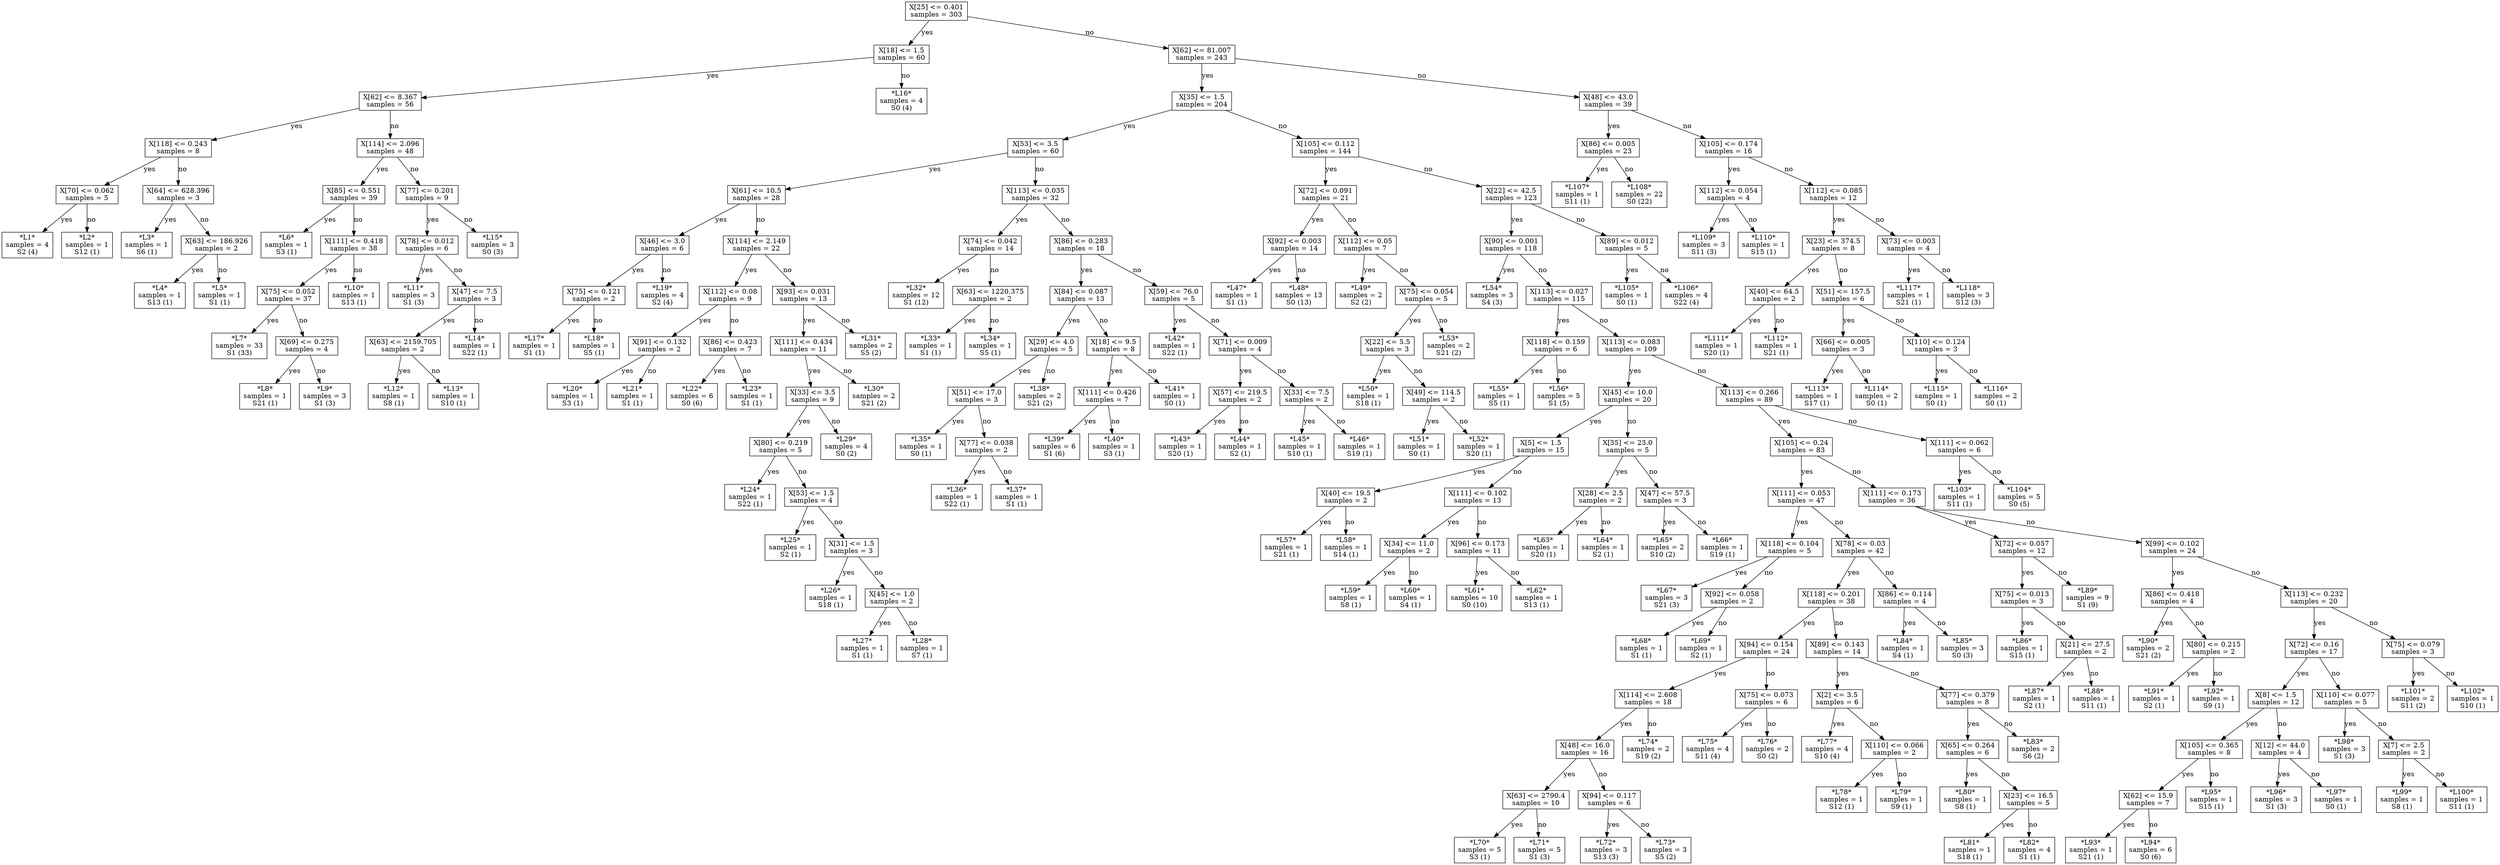 digraph Tree {
node [shape=box] ;
0 [label="X[25] <= 0.401\nsamples = 303\n"] ;
1 [label="X[18] <= 1.5\nsamples = 60\n"] ;
0 -> 1 [label="yes"];
2 [label="X[62] <= 8.367\nsamples = 56\n"] ;
1 -> 2 [label="yes"];
3 [label="X[118] <= 0.243\nsamples = 8\n"] ;
2 -> 3 [label="yes"];
4 [label="X[70] <= 0.062\nsamples = 5\n"] ;
3 -> 4 [label="yes"];
5 [label="*L1*\nsamples = 4\nS2 (4)\n"] ;
4 -> 5 [label="yes"];
6 [label="*L2*\nsamples = 1\nS12 (1)\n"] ;
4 -> 6 [label="no"];
7 [label="X[64] <= 628.396\nsamples = 3\n"] ;
3 -> 7 [label="no"];
8 [label="*L3*\nsamples = 1\nS6 (1)\n"] ;
7 -> 8 [label="yes"];
9 [label="X[63] <= 186.926\nsamples = 2\n"] ;
7 -> 9 [label="no"];
10 [label="*L4*\nsamples = 1\nS13 (1)\n"] ;
9 -> 10 [label="yes"];
11 [label="*L5*\nsamples = 1\nS1 (1)\n"] ;
9 -> 11 [label="no"];
12 [label="X[114] <= 2.096\nsamples = 48\n"] ;
2 -> 12 [label="no"];
13 [label="X[85] <= 0.551\nsamples = 39\n"] ;
12 -> 13 [label="yes"];
14 [label="*L6*\nsamples = 1\nS3 (1)\n"] ;
13 -> 14 [label="yes"];
15 [label="X[111] <= 0.418\nsamples = 38\n"] ;
13 -> 15 [label="no"];
16 [label="X[75] <= 0.052\nsamples = 37\n"] ;
15 -> 16 [label="yes"];
17 [label="*L7*\nsamples = 33\nS1 (33)\n"] ;
16 -> 17 [label="yes"];
18 [label="X[69] <= 0.275\nsamples = 4\n"] ;
16 -> 18 [label="no"];
19 [label="*L8*\nsamples = 1\nS21 (1)\n"] ;
18 -> 19 [label="yes"];
20 [label="*L9*\nsamples = 3\nS1 (3)\n"] ;
18 -> 20 [label="no"];
21 [label="*L10*\nsamples = 1\nS13 (1)\n"] ;
15 -> 21 [label="no"];
22 [label="X[77] <= 0.201\nsamples = 9\n"] ;
12 -> 22 [label="no"];
23 [label="X[78] <= 0.012\nsamples = 6\n"] ;
22 -> 23 [label="yes"];
24 [label="*L11*\nsamples = 3\nS1 (3)\n"] ;
23 -> 24 [label="yes"];
25 [label="X[47] <= 7.5\nsamples = 3\n"] ;
23 -> 25 [label="no"];
26 [label="X[63] <= 2159.705\nsamples = 2\n"] ;
25 -> 26 [label="yes"];
27 [label="*L12*\nsamples = 1\nS8 (1)\n"] ;
26 -> 27 [label="yes"];
28 [label="*L13*\nsamples = 1\nS10 (1)\n"] ;
26 -> 28 [label="no"];
29 [label="*L14*\nsamples = 1\nS22 (1)\n"] ;
25 -> 29 [label="no"];
30 [label="*L15*\nsamples = 3\nS0 (3)\n"] ;
22 -> 30 [label="no"];
31 [label="*L16*\nsamples = 4\nS0 (4)\n"] ;
1 -> 31 [label="no"];
32 [label="X[62] <= 81.007\nsamples = 243\n"] ;
0 -> 32 [label="no"];
33 [label="X[35] <= 1.5\nsamples = 204\n"] ;
32 -> 33 [label="yes"];
34 [label="X[53] <= 3.5\nsamples = 60\n"] ;
33 -> 34 [label="yes"];
35 [label="X[61] <= 10.5\nsamples = 28\n"] ;
34 -> 35 [label="yes"];
36 [label="X[46] <= 3.0\nsamples = 6\n"] ;
35 -> 36 [label="yes"];
37 [label="X[75] <= 0.121\nsamples = 2\n"] ;
36 -> 37 [label="yes"];
38 [label="*L17*\nsamples = 1\nS1 (1)\n"] ;
37 -> 38 [label="yes"];
39 [label="*L18*\nsamples = 1\nS5 (1)\n"] ;
37 -> 39 [label="no"];
40 [label="*L19*\nsamples = 4\nS2 (4)\n"] ;
36 -> 40 [label="no"];
41 [label="X[114] <= 2.149\nsamples = 22\n"] ;
35 -> 41 [label="no"];
42 [label="X[112] <= 0.08\nsamples = 9\n"] ;
41 -> 42 [label="yes"];
43 [label="X[91] <= 0.132\nsamples = 2\n"] ;
42 -> 43 [label="yes"];
44 [label="*L20*\nsamples = 1\nS3 (1)\n"] ;
43 -> 44 [label="yes"];
45 [label="*L21*\nsamples = 1\nS1 (1)\n"] ;
43 -> 45 [label="no"];
46 [label="X[86] <= 0.423\nsamples = 7\n"] ;
42 -> 46 [label="no"];
47 [label="*L22*\nsamples = 6\nS0 (6)\n"] ;
46 -> 47 [label="yes"];
48 [label="*L23*\nsamples = 1\nS1 (1)\n"] ;
46 -> 48 [label="no"];
49 [label="X[93] <= 0.031\nsamples = 13\n"] ;
41 -> 49 [label="no"];
50 [label="X[111] <= 0.434\nsamples = 11\n"] ;
49 -> 50 [label="yes"];
51 [label="X[33] <= 3.5\nsamples = 9\n"] ;
50 -> 51 [label="yes"];
52 [label="X[80] <= 0.219\nsamples = 5\n"] ;
51 -> 52 [label="yes"];
53 [label="*L24*\nsamples = 1\nS22 (1)\n"] ;
52 -> 53 [label="yes"];
54 [label="X[53] <= 1.5\nsamples = 4\n"] ;
52 -> 54 [label="no"];
55 [label="*L25*\nsamples = 1\nS2 (1)\n"] ;
54 -> 55 [label="yes"];
56 [label="X[31] <= 1.5\nsamples = 3\n"] ;
54 -> 56 [label="no"];
57 [label="*L26*\nsamples = 1\nS18 (1)\n"] ;
56 -> 57 [label="yes"];
58 [label="X[45] <= 1.0\nsamples = 2\n"] ;
56 -> 58 [label="no"];
59 [label="*L27*\nsamples = 1\nS1 (1)\n"] ;
58 -> 59 [label="yes"];
60 [label="*L28*\nsamples = 1\nS7 (1)\n"] ;
58 -> 60 [label="no"];
61 [label="*L29*\nsamples = 4\nS0 (2)\n"] ;
51 -> 61 [label="no"];
62 [label="*L30*\nsamples = 2\nS21 (2)\n"] ;
50 -> 62 [label="no"];
63 [label="*L31*\nsamples = 2\nS5 (2)\n"] ;
49 -> 63 [label="no"];
64 [label="X[113] <= 0.035\nsamples = 32\n"] ;
34 -> 64 [label="no"];
65 [label="X[74] <= 0.042\nsamples = 14\n"] ;
64 -> 65 [label="yes"];
66 [label="*L32*\nsamples = 12\nS1 (12)\n"] ;
65 -> 66 [label="yes"];
67 [label="X[63] <= 1220.375\nsamples = 2\n"] ;
65 -> 67 [label="no"];
68 [label="*L33*\nsamples = 1\nS1 (1)\n"] ;
67 -> 68 [label="yes"];
69 [label="*L34*\nsamples = 1\nS5 (1)\n"] ;
67 -> 69 [label="no"];
70 [label="X[86] <= 0.283\nsamples = 18\n"] ;
64 -> 70 [label="no"];
71 [label="X[84] <= 0.087\nsamples = 13\n"] ;
70 -> 71 [label="yes"];
72 [label="X[29] <= 4.0\nsamples = 5\n"] ;
71 -> 72 [label="yes"];
73 [label="X[51] <= 17.0\nsamples = 3\n"] ;
72 -> 73 [label="yes"];
74 [label="*L35*\nsamples = 1\nS0 (1)\n"] ;
73 -> 74 [label="yes"];
75 [label="X[77] <= 0.038\nsamples = 2\n"] ;
73 -> 75 [label="no"];
76 [label="*L36*\nsamples = 1\nS22 (1)\n"] ;
75 -> 76 [label="yes"];
77 [label="*L37*\nsamples = 1\nS1 (1)\n"] ;
75 -> 77 [label="no"];
78 [label="*L38*\nsamples = 2\nS21 (2)\n"] ;
72 -> 78 [label="no"];
79 [label="X[18] <= 9.5\nsamples = 8\n"] ;
71 -> 79 [label="no"];
80 [label="X[111] <= 0.426\nsamples = 7\n"] ;
79 -> 80 [label="yes"];
81 [label="*L39*\nsamples = 6\nS1 (6)\n"] ;
80 -> 81 [label="yes"];
82 [label="*L40*\nsamples = 1\nS3 (1)\n"] ;
80 -> 82 [label="no"];
83 [label="*L41*\nsamples = 1\nS0 (1)\n"] ;
79 -> 83 [label="no"];
84 [label="X[59] <= 76.0\nsamples = 5\n"] ;
70 -> 84 [label="no"];
85 [label="*L42*\nsamples = 1\nS22 (1)\n"] ;
84 -> 85 [label="yes"];
86 [label="X[71] <= 0.009\nsamples = 4\n"] ;
84 -> 86 [label="no"];
87 [label="X[57] <= 219.5\nsamples = 2\n"] ;
86 -> 87 [label="yes"];
88 [label="*L43*\nsamples = 1\nS20 (1)\n"] ;
87 -> 88 [label="yes"];
89 [label="*L44*\nsamples = 1\nS2 (1)\n"] ;
87 -> 89 [label="no"];
90 [label="X[33] <= 7.5\nsamples = 2\n"] ;
86 -> 90 [label="no"];
91 [label="*L45*\nsamples = 1\nS10 (1)\n"] ;
90 -> 91 [label="yes"];
92 [label="*L46*\nsamples = 1\nS19 (1)\n"] ;
90 -> 92 [label="no"];
93 [label="X[105] <= 0.112\nsamples = 144\n"] ;
33 -> 93 [label="no"];
94 [label="X[72] <= 0.091\nsamples = 21\n"] ;
93 -> 94 [label="yes"];
95 [label="X[92] <= 0.003\nsamples = 14\n"] ;
94 -> 95 [label="yes"];
96 [label="*L47*\nsamples = 1\nS1 (1)\n"] ;
95 -> 96 [label="yes"];
97 [label="*L48*\nsamples = 13\nS0 (13)\n"] ;
95 -> 97 [label="no"];
98 [label="X[112] <= 0.05\nsamples = 7\n"] ;
94 -> 98 [label="no"];
99 [label="*L49*\nsamples = 2\nS2 (2)\n"] ;
98 -> 99 [label="yes"];
100 [label="X[75] <= 0.054\nsamples = 5\n"] ;
98 -> 100 [label="no"];
101 [label="X[22] <= 5.5\nsamples = 3\n"] ;
100 -> 101 [label="yes"];
102 [label="*L50*\nsamples = 1\nS18 (1)\n"] ;
101 -> 102 [label="yes"];
103 [label="X[49] <= 114.5\nsamples = 2\n"] ;
101 -> 103 [label="no"];
104 [label="*L51*\nsamples = 1\nS0 (1)\n"] ;
103 -> 104 [label="yes"];
105 [label="*L52*\nsamples = 1\nS20 (1)\n"] ;
103 -> 105 [label="no"];
106 [label="*L53*\nsamples = 2\nS21 (2)\n"] ;
100 -> 106 [label="no"];
107 [label="X[22] <= 42.5\nsamples = 123\n"] ;
93 -> 107 [label="no"];
108 [label="X[90] <= 0.001\nsamples = 118\n"] ;
107 -> 108 [label="yes"];
109 [label="*L54*\nsamples = 3\nS4 (3)\n"] ;
108 -> 109 [label="yes"];
110 [label="X[113] <= 0.027\nsamples = 115\n"] ;
108 -> 110 [label="no"];
111 [label="X[118] <= 0.159\nsamples = 6\n"] ;
110 -> 111 [label="yes"];
112 [label="*L55*\nsamples = 1\nS5 (1)\n"] ;
111 -> 112 [label="yes"];
113 [label="*L56*\nsamples = 5\nS1 (5)\n"] ;
111 -> 113 [label="no"];
114 [label="X[113] <= 0.083\nsamples = 109\n"] ;
110 -> 114 [label="no"];
115 [label="X[45] <= 10.0\nsamples = 20\n"] ;
114 -> 115 [label="yes"];
116 [label="X[5] <= 1.5\nsamples = 15\n"] ;
115 -> 116 [label="yes"];
117 [label="X[40] <= 19.5\nsamples = 2\n"] ;
116 -> 117 [label="yes"];
118 [label="*L57*\nsamples = 1\nS21 (1)\n"] ;
117 -> 118 [label="yes"];
119 [label="*L58*\nsamples = 1\nS14 (1)\n"] ;
117 -> 119 [label="no"];
120 [label="X[111] <= 0.102\nsamples = 13\n"] ;
116 -> 120 [label="no"];
121 [label="X[34] <= 11.0\nsamples = 2\n"] ;
120 -> 121 [label="yes"];
122 [label="*L59*\nsamples = 1\nS8 (1)\n"] ;
121 -> 122 [label="yes"];
123 [label="*L60*\nsamples = 1\nS4 (1)\n"] ;
121 -> 123 [label="no"];
124 [label="X[96] <= 0.173\nsamples = 11\n"] ;
120 -> 124 [label="no"];
125 [label="*L61*\nsamples = 10\nS0 (10)\n"] ;
124 -> 125 [label="yes"];
126 [label="*L62*\nsamples = 1\nS13 (1)\n"] ;
124 -> 126 [label="no"];
127 [label="X[35] <= 23.0\nsamples = 5\n"] ;
115 -> 127 [label="no"];
128 [label="X[28] <= 2.5\nsamples = 2\n"] ;
127 -> 128 [label="yes"];
129 [label="*L63*\nsamples = 1\nS20 (1)\n"] ;
128 -> 129 [label="yes"];
130 [label="*L64*\nsamples = 1\nS2 (1)\n"] ;
128 -> 130 [label="no"];
131 [label="X[47] <= 57.5\nsamples = 3\n"] ;
127 -> 131 [label="no"];
132 [label="*L65*\nsamples = 2\nS10 (2)\n"] ;
131 -> 132 [label="yes"];
133 [label="*L66*\nsamples = 1\nS19 (1)\n"] ;
131 -> 133 [label="no"];
134 [label="X[113] <= 0.266\nsamples = 89\n"] ;
114 -> 134 [label="no"];
135 [label="X[105] <= 0.24\nsamples = 83\n"] ;
134 -> 135 [label="yes"];
136 [label="X[111] <= 0.053\nsamples = 47\n"] ;
135 -> 136 [label="yes"];
137 [label="X[118] <= 0.104\nsamples = 5\n"] ;
136 -> 137 [label="yes"];
138 [label="*L67*\nsamples = 3\nS21 (3)\n"] ;
137 -> 138 [label="yes"];
139 [label="X[92] <= 0.058\nsamples = 2\n"] ;
137 -> 139 [label="no"];
140 [label="*L68*\nsamples = 1\nS1 (1)\n"] ;
139 -> 140 [label="yes"];
141 [label="*L69*\nsamples = 1\nS2 (1)\n"] ;
139 -> 141 [label="no"];
142 [label="X[78] <= 0.03\nsamples = 42\n"] ;
136 -> 142 [label="no"];
143 [label="X[118] <= 0.201\nsamples = 38\n"] ;
142 -> 143 [label="yes"];
144 [label="X[94] <= 0.154\nsamples = 24\n"] ;
143 -> 144 [label="yes"];
145 [label="X[114] <= 2.608\nsamples = 18\n"] ;
144 -> 145 [label="yes"];
146 [label="X[48] <= 16.0\nsamples = 16\n"] ;
145 -> 146 [label="yes"];
147 [label="X[63] <= 2790.4\nsamples = 10\n"] ;
146 -> 147 [label="yes"];
148 [label="*L70*\nsamples = 5\nS3 (1)\n"] ;
147 -> 148 [label="yes"];
149 [label="*L71*\nsamples = 5\nS1 (3)\n"] ;
147 -> 149 [label="no"];
150 [label="X[94] <= 0.117\nsamples = 6\n"] ;
146 -> 150 [label="no"];
151 [label="*L72*\nsamples = 3\nS13 (3)\n"] ;
150 -> 151 [label="yes"];
152 [label="*L73*\nsamples = 3\nS5 (2)\n"] ;
150 -> 152 [label="no"];
153 [label="*L74*\nsamples = 2\nS19 (2)\n"] ;
145 -> 153 [label="no"];
154 [label="X[75] <= 0.073\nsamples = 6\n"] ;
144 -> 154 [label="no"];
155 [label="*L75*\nsamples = 4\nS11 (4)\n"] ;
154 -> 155 [label="yes"];
156 [label="*L76*\nsamples = 2\nS0 (2)\n"] ;
154 -> 156 [label="no"];
157 [label="X[89] <= 0.143\nsamples = 14\n"] ;
143 -> 157 [label="no"];
158 [label="X[2] <= 3.5\nsamples = 6\n"] ;
157 -> 158 [label="yes"];
159 [label="*L77*\nsamples = 4\nS10 (4)\n"] ;
158 -> 159 [label="yes"];
160 [label="X[110] <= 0.066\nsamples = 2\n"] ;
158 -> 160 [label="no"];
161 [label="*L78*\nsamples = 1\nS12 (1)\n"] ;
160 -> 161 [label="yes"];
162 [label="*L79*\nsamples = 1\nS9 (1)\n"] ;
160 -> 162 [label="no"];
163 [label="X[77] <= 0.379\nsamples = 8\n"] ;
157 -> 163 [label="no"];
164 [label="X[65] <= 0.264\nsamples = 6\n"] ;
163 -> 164 [label="yes"];
165 [label="*L80*\nsamples = 1\nS8 (1)\n"] ;
164 -> 165 [label="yes"];
166 [label="X[23] <= 16.5\nsamples = 5\n"] ;
164 -> 166 [label="no"];
167 [label="*L81*\nsamples = 1\nS18 (1)\n"] ;
166 -> 167 [label="yes"];
168 [label="*L82*\nsamples = 4\nS1 (1)\n"] ;
166 -> 168 [label="no"];
169 [label="*L83*\nsamples = 2\nS6 (2)\n"] ;
163 -> 169 [label="no"];
170 [label="X[86] <= 0.114\nsamples = 4\n"] ;
142 -> 170 [label="no"];
171 [label="*L84*\nsamples = 1\nS4 (1)\n"] ;
170 -> 171 [label="yes"];
172 [label="*L85*\nsamples = 3\nS0 (3)\n"] ;
170 -> 172 [label="no"];
173 [label="X[111] <= 0.173\nsamples = 36\n"] ;
135 -> 173 [label="no"];
174 [label="X[72] <= 0.057\nsamples = 12\n"] ;
173 -> 174 [label="yes"];
175 [label="X[75] <= 0.013\nsamples = 3\n"] ;
174 -> 175 [label="yes"];
176 [label="*L86*\nsamples = 1\nS15 (1)\n"] ;
175 -> 176 [label="yes"];
177 [label="X[21] <= 27.5\nsamples = 2\n"] ;
175 -> 177 [label="no"];
178 [label="*L87*\nsamples = 1\nS2 (1)\n"] ;
177 -> 178 [label="yes"];
179 [label="*L88*\nsamples = 1\nS11 (1)\n"] ;
177 -> 179 [label="no"];
180 [label="*L89*\nsamples = 9\nS1 (9)\n"] ;
174 -> 180 [label="no"];
181 [label="X[99] <= 0.102\nsamples = 24\n"] ;
173 -> 181 [label="no"];
182 [label="X[86] <= 0.418\nsamples = 4\n"] ;
181 -> 182 [label="yes"];
183 [label="*L90*\nsamples = 2\nS21 (2)\n"] ;
182 -> 183 [label="yes"];
184 [label="X[80] <= 0.215\nsamples = 2\n"] ;
182 -> 184 [label="no"];
185 [label="*L91*\nsamples = 1\nS2 (1)\n"] ;
184 -> 185 [label="yes"];
186 [label="*L92*\nsamples = 1\nS9 (1)\n"] ;
184 -> 186 [label="no"];
187 [label="X[113] <= 0.232\nsamples = 20\n"] ;
181 -> 187 [label="no"];
188 [label="X[72] <= 0.16\nsamples = 17\n"] ;
187 -> 188 [label="yes"];
189 [label="X[8] <= 1.5\nsamples = 12\n"] ;
188 -> 189 [label="yes"];
190 [label="X[105] <= 0.365\nsamples = 8\n"] ;
189 -> 190 [label="yes"];
191 [label="X[62] <= 15.9\nsamples = 7\n"] ;
190 -> 191 [label="yes"];
192 [label="*L93*\nsamples = 1\nS21 (1)\n"] ;
191 -> 192 [label="yes"];
193 [label="*L94*\nsamples = 6\nS0 (6)\n"] ;
191 -> 193 [label="no"];
194 [label="*L95*\nsamples = 1\nS15 (1)\n"] ;
190 -> 194 [label="no"];
195 [label="X[12] <= 44.0\nsamples = 4\n"] ;
189 -> 195 [label="no"];
196 [label="*L96*\nsamples = 3\nS1 (3)\n"] ;
195 -> 196 [label="yes"];
197 [label="*L97*\nsamples = 1\nS0 (1)\n"] ;
195 -> 197 [label="no"];
198 [label="X[110] <= 0.077\nsamples = 5\n"] ;
188 -> 198 [label="no"];
199 [label="*L98*\nsamples = 3\nS1 (3)\n"] ;
198 -> 199 [label="yes"];
200 [label="X[7] <= 2.5\nsamples = 2\n"] ;
198 -> 200 [label="no"];
201 [label="*L99*\nsamples = 1\nS8 (1)\n"] ;
200 -> 201 [label="yes"];
202 [label="*L100*\nsamples = 1\nS11 (1)\n"] ;
200 -> 202 [label="no"];
203 [label="X[75] <= 0.079\nsamples = 3\n"] ;
187 -> 203 [label="no"];
204 [label="*L101*\nsamples = 2\nS11 (2)\n"] ;
203 -> 204 [label="yes"];
205 [label="*L102*\nsamples = 1\nS10 (1)\n"] ;
203 -> 205 [label="no"];
206 [label="X[111] <= 0.062\nsamples = 6\n"] ;
134 -> 206 [label="no"];
207 [label="*L103*\nsamples = 1\nS11 (1)\n"] ;
206 -> 207 [label="yes"];
208 [label="*L104*\nsamples = 5\nS0 (5)\n"] ;
206 -> 208 [label="no"];
209 [label="X[89] <= 0.012\nsamples = 5\n"] ;
107 -> 209 [label="no"];
210 [label="*L105*\nsamples = 1\nS0 (1)\n"] ;
209 -> 210 [label="yes"];
211 [label="*L106*\nsamples = 4\nS22 (4)\n"] ;
209 -> 211 [label="no"];
212 [label="X[48] <= 43.0\nsamples = 39\n"] ;
32 -> 212 [label="no"];
213 [label="X[86] <= 0.005\nsamples = 23\n"] ;
212 -> 213 [label="yes"];
214 [label="*L107*\nsamples = 1\nS11 (1)\n"] ;
213 -> 214 [label="yes"];
215 [label="*L108*\nsamples = 22\nS0 (22)\n"] ;
213 -> 215 [label="no"];
216 [label="X[105] <= 0.174\nsamples = 16\n"] ;
212 -> 216 [label="no"];
217 [label="X[112] <= 0.054\nsamples = 4\n"] ;
216 -> 217 [label="yes"];
218 [label="*L109*\nsamples = 3\nS11 (3)\n"] ;
217 -> 218 [label="yes"];
219 [label="*L110*\nsamples = 1\nS15 (1)\n"] ;
217 -> 219 [label="no"];
220 [label="X[112] <= 0.085\nsamples = 12\n"] ;
216 -> 220 [label="no"];
221 [label="X[23] <= 374.5\nsamples = 8\n"] ;
220 -> 221 [label="yes"];
222 [label="X[40] <= 64.5\nsamples = 2\n"] ;
221 -> 222 [label="yes"];
223 [label="*L111*\nsamples = 1\nS20 (1)\n"] ;
222 -> 223 [label="yes"];
224 [label="*L112*\nsamples = 1\nS21 (1)\n"] ;
222 -> 224 [label="no"];
225 [label="X[51] <= 157.5\nsamples = 6\n"] ;
221 -> 225 [label="no"];
226 [label="X[66] <= 0.005\nsamples = 3\n"] ;
225 -> 226 [label="yes"];
227 [label="*L113*\nsamples = 1\nS17 (1)\n"] ;
226 -> 227 [label="yes"];
228 [label="*L114*\nsamples = 2\nS0 (1)\n"] ;
226 -> 228 [label="no"];
229 [label="X[110] <= 0.124\nsamples = 3\n"] ;
225 -> 229 [label="no"];
230 [label="*L115*\nsamples = 1\nS0 (1)\n"] ;
229 -> 230 [label="yes"];
231 [label="*L116*\nsamples = 2\nS0 (1)\n"] ;
229 -> 231 [label="no"];
232 [label="X[73] <= 0.003\nsamples = 4\n"] ;
220 -> 232 [label="no"];
233 [label="*L117*\nsamples = 1\nS21 (1)\n"] ;
232 -> 233 [label="yes"];
234 [label="*L118*\nsamples = 3\nS12 (3)\n"] ;
232 -> 234 [label="no"];
}
